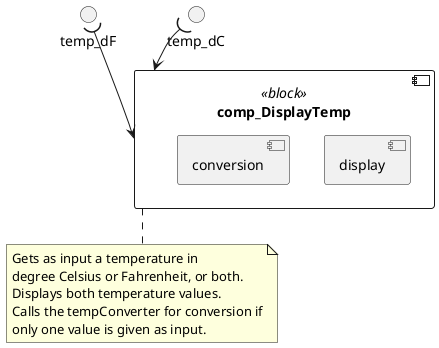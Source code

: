 @startuml

!startsub showInterfaces
temp_dF )--> comp_DisplayTemp
temp_dC )--> comp_DisplayTemp
!endsub

!startsub showBlock
component "displayTemp" <<block>> as comp_DisplayTemp {

[display]
[conversion]

}
!endsub

!startsub showDescription
note bottom of comp_DisplayTemp
    Gets as input a temperature in
    degree Celsius or Fahrenheit, or both.
    Displays both temperature values.
    Calls the tempConverter for conversion if
    only one value is given as input.
end note
!endsub

@enduml